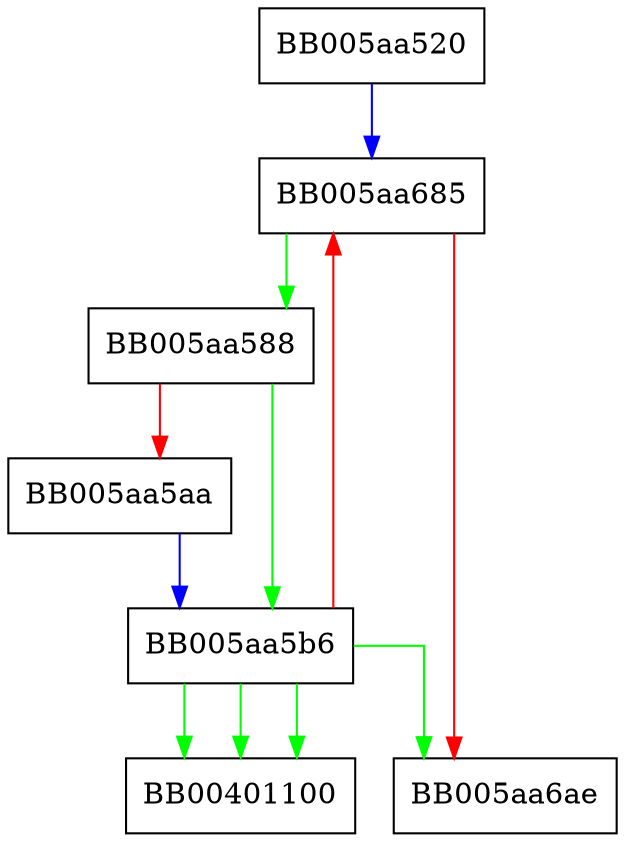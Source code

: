 digraph ERR_print_errors_cb {
  node [shape="box"];
  graph [splines=ortho];
  BB005aa520 -> BB005aa685 [color="blue"];
  BB005aa588 -> BB005aa5b6 [color="green"];
  BB005aa588 -> BB005aa5aa [color="red"];
  BB005aa5aa -> BB005aa5b6 [color="blue"];
  BB005aa5b6 -> BB00401100 [color="green"];
  BB005aa5b6 -> BB00401100 [color="green"];
  BB005aa5b6 -> BB00401100 [color="green"];
  BB005aa5b6 -> BB005aa6ae [color="green"];
  BB005aa5b6 -> BB005aa685 [color="red"];
  BB005aa685 -> BB005aa588 [color="green"];
  BB005aa685 -> BB005aa6ae [color="red"];
}